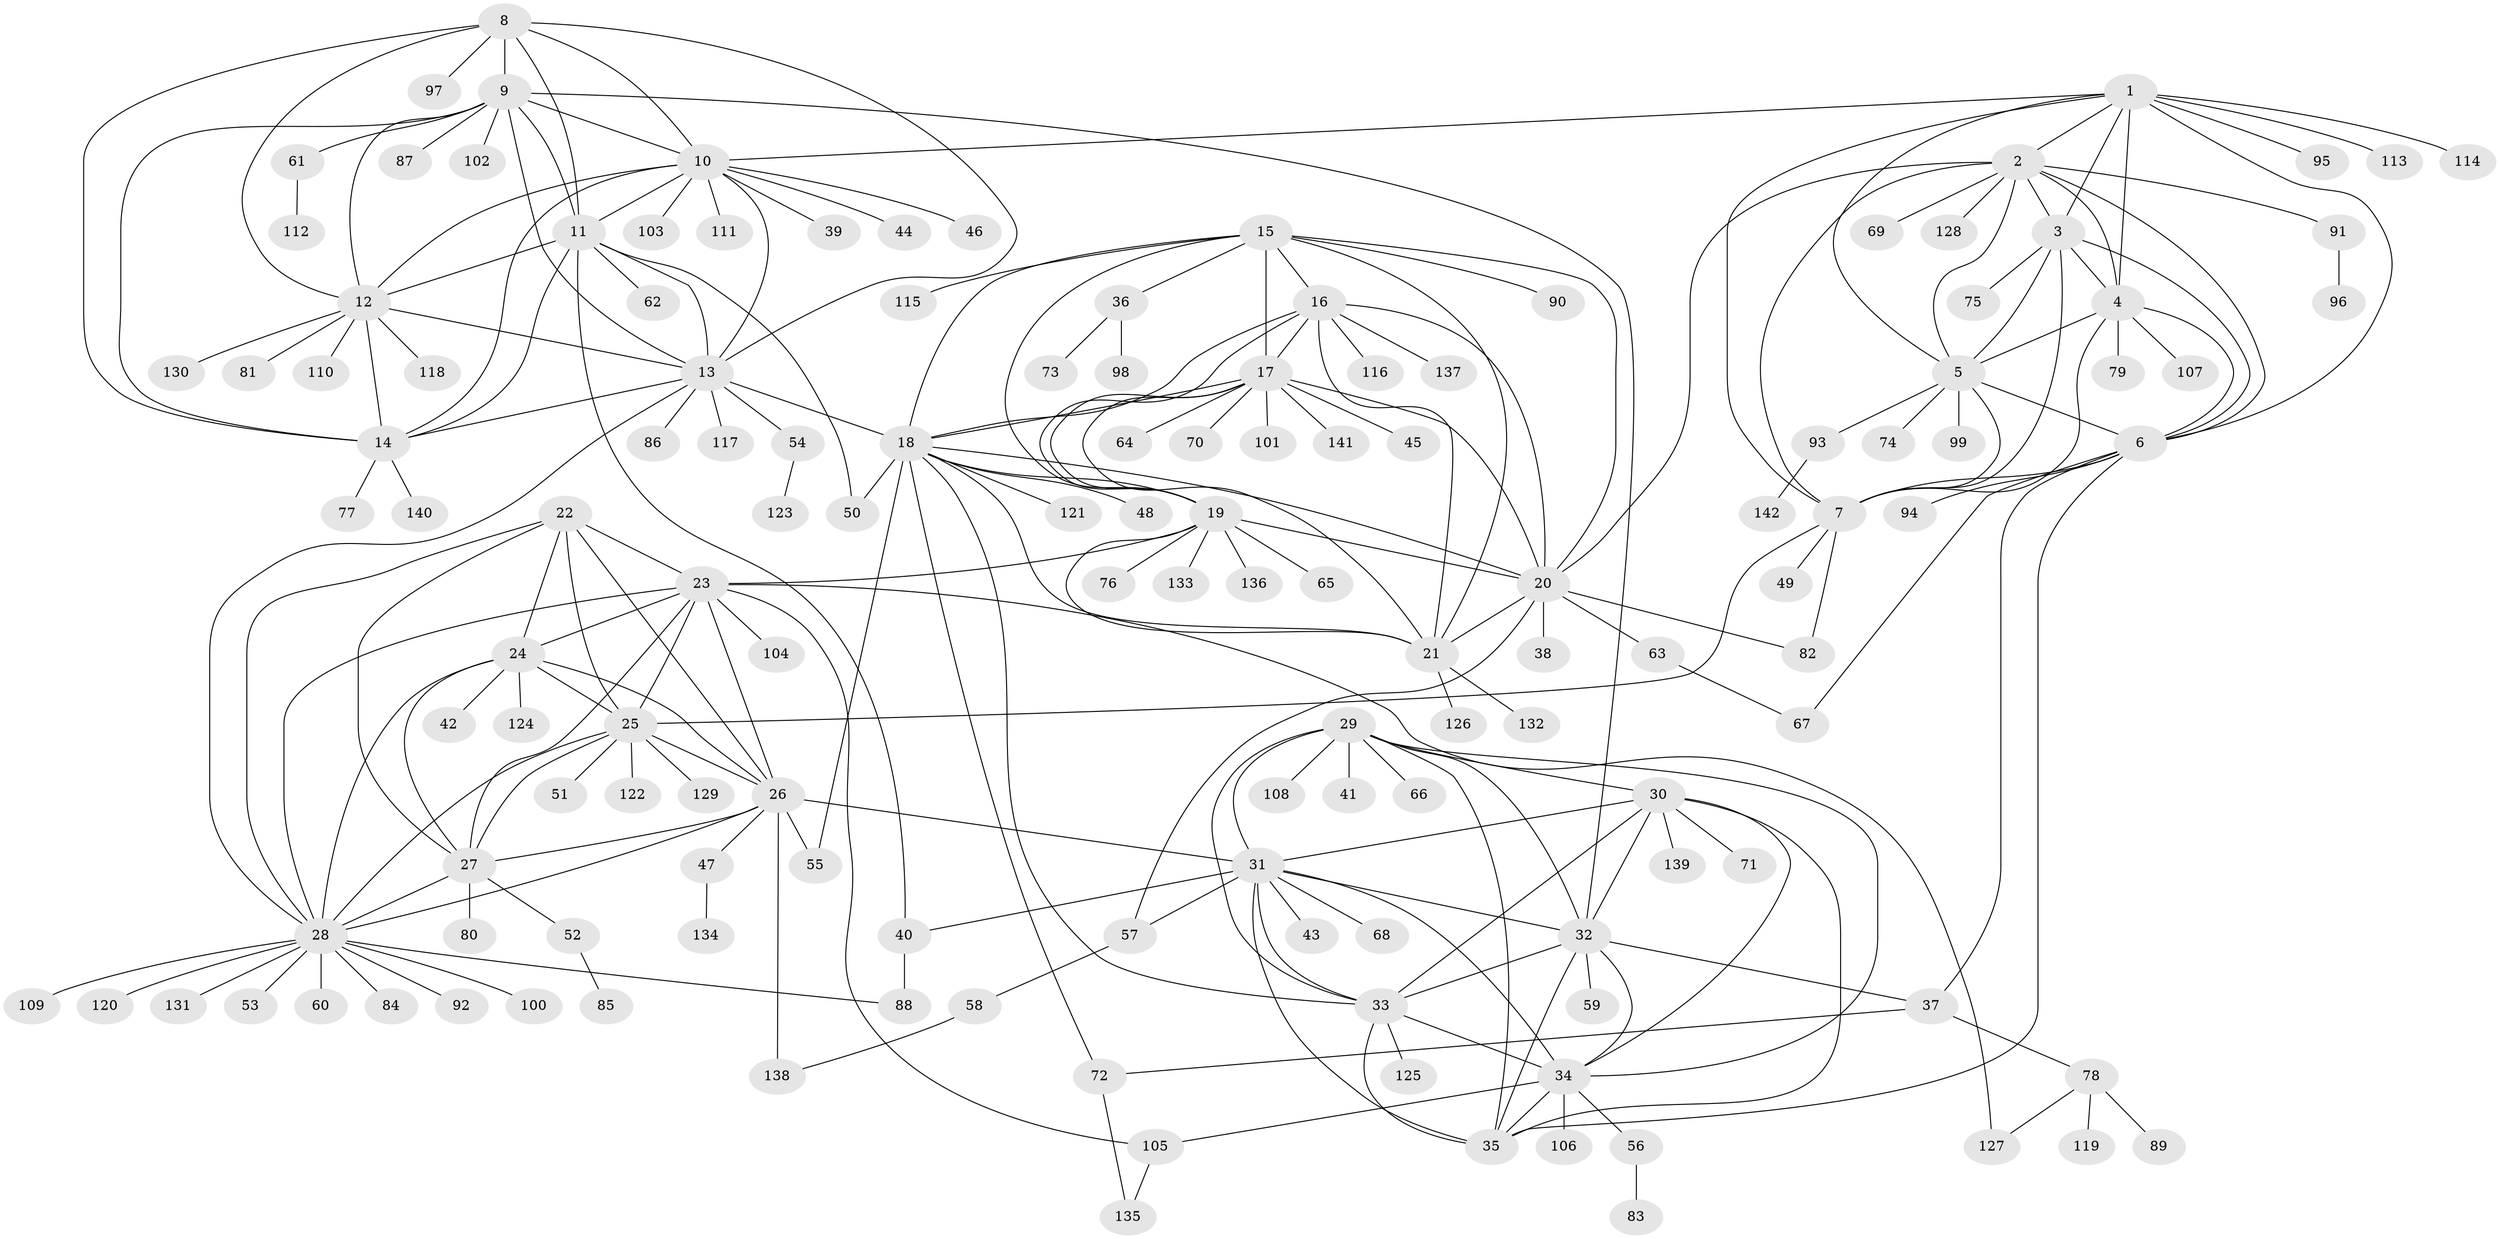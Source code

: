 // coarse degree distribution, {8: 0.07017543859649122, 9: 0.03508771929824561, 6: 0.03508771929824561, 14: 0.008771929824561403, 4: 0.008771929824561403, 10: 0.017543859649122806, 11: 0.017543859649122806, 12: 0.008771929824561403, 5: 0.017543859649122806, 16: 0.008771929824561403, 3: 0.043859649122807015, 1: 0.6228070175438597, 2: 0.10526315789473684}
// Generated by graph-tools (version 1.1) at 2025/42/03/06/25 10:42:10]
// undirected, 142 vertices, 235 edges
graph export_dot {
graph [start="1"]
  node [color=gray90,style=filled];
  1;
  2;
  3;
  4;
  5;
  6;
  7;
  8;
  9;
  10;
  11;
  12;
  13;
  14;
  15;
  16;
  17;
  18;
  19;
  20;
  21;
  22;
  23;
  24;
  25;
  26;
  27;
  28;
  29;
  30;
  31;
  32;
  33;
  34;
  35;
  36;
  37;
  38;
  39;
  40;
  41;
  42;
  43;
  44;
  45;
  46;
  47;
  48;
  49;
  50;
  51;
  52;
  53;
  54;
  55;
  56;
  57;
  58;
  59;
  60;
  61;
  62;
  63;
  64;
  65;
  66;
  67;
  68;
  69;
  70;
  71;
  72;
  73;
  74;
  75;
  76;
  77;
  78;
  79;
  80;
  81;
  82;
  83;
  84;
  85;
  86;
  87;
  88;
  89;
  90;
  91;
  92;
  93;
  94;
  95;
  96;
  97;
  98;
  99;
  100;
  101;
  102;
  103;
  104;
  105;
  106;
  107;
  108;
  109;
  110;
  111;
  112;
  113;
  114;
  115;
  116;
  117;
  118;
  119;
  120;
  121;
  122;
  123;
  124;
  125;
  126;
  127;
  128;
  129;
  130;
  131;
  132;
  133;
  134;
  135;
  136;
  137;
  138;
  139;
  140;
  141;
  142;
  1 -- 2;
  1 -- 3;
  1 -- 4;
  1 -- 5;
  1 -- 6;
  1 -- 7;
  1 -- 10;
  1 -- 95;
  1 -- 113;
  1 -- 114;
  2 -- 3;
  2 -- 4;
  2 -- 5;
  2 -- 6;
  2 -- 7;
  2 -- 20;
  2 -- 69;
  2 -- 91;
  2 -- 128;
  3 -- 4;
  3 -- 5;
  3 -- 6;
  3 -- 7;
  3 -- 75;
  4 -- 5;
  4 -- 6;
  4 -- 7;
  4 -- 79;
  4 -- 107;
  5 -- 6;
  5 -- 7;
  5 -- 74;
  5 -- 93;
  5 -- 99;
  6 -- 7;
  6 -- 35;
  6 -- 37;
  6 -- 67;
  6 -- 94;
  7 -- 25;
  7 -- 49;
  7 -- 82;
  8 -- 9;
  8 -- 10;
  8 -- 11;
  8 -- 12;
  8 -- 13;
  8 -- 14;
  8 -- 97;
  9 -- 10;
  9 -- 11;
  9 -- 12;
  9 -- 13;
  9 -- 14;
  9 -- 32;
  9 -- 61;
  9 -- 87;
  9 -- 102;
  10 -- 11;
  10 -- 12;
  10 -- 13;
  10 -- 14;
  10 -- 39;
  10 -- 44;
  10 -- 46;
  10 -- 103;
  10 -- 111;
  11 -- 12;
  11 -- 13;
  11 -- 14;
  11 -- 40;
  11 -- 50;
  11 -- 62;
  12 -- 13;
  12 -- 14;
  12 -- 81;
  12 -- 110;
  12 -- 118;
  12 -- 130;
  13 -- 14;
  13 -- 18;
  13 -- 28;
  13 -- 54;
  13 -- 86;
  13 -- 117;
  14 -- 77;
  14 -- 140;
  15 -- 16;
  15 -- 17;
  15 -- 18;
  15 -- 19;
  15 -- 20;
  15 -- 21;
  15 -- 36;
  15 -- 90;
  15 -- 115;
  16 -- 17;
  16 -- 18;
  16 -- 19;
  16 -- 20;
  16 -- 21;
  16 -- 116;
  16 -- 137;
  17 -- 18;
  17 -- 19;
  17 -- 20;
  17 -- 21;
  17 -- 45;
  17 -- 64;
  17 -- 70;
  17 -- 101;
  17 -- 141;
  18 -- 19;
  18 -- 20;
  18 -- 21;
  18 -- 33;
  18 -- 48;
  18 -- 50;
  18 -- 55;
  18 -- 72;
  18 -- 121;
  19 -- 20;
  19 -- 21;
  19 -- 23;
  19 -- 65;
  19 -- 76;
  19 -- 133;
  19 -- 136;
  20 -- 21;
  20 -- 38;
  20 -- 57;
  20 -- 63;
  20 -- 82;
  21 -- 126;
  21 -- 132;
  22 -- 23;
  22 -- 24;
  22 -- 25;
  22 -- 26;
  22 -- 27;
  22 -- 28;
  23 -- 24;
  23 -- 25;
  23 -- 26;
  23 -- 27;
  23 -- 28;
  23 -- 104;
  23 -- 105;
  23 -- 127;
  24 -- 25;
  24 -- 26;
  24 -- 27;
  24 -- 28;
  24 -- 42;
  24 -- 124;
  25 -- 26;
  25 -- 27;
  25 -- 28;
  25 -- 51;
  25 -- 122;
  25 -- 129;
  26 -- 27;
  26 -- 28;
  26 -- 31;
  26 -- 47;
  26 -- 55;
  26 -- 138;
  27 -- 28;
  27 -- 52;
  27 -- 80;
  28 -- 53;
  28 -- 60;
  28 -- 84;
  28 -- 88;
  28 -- 92;
  28 -- 100;
  28 -- 109;
  28 -- 120;
  28 -- 131;
  29 -- 30;
  29 -- 31;
  29 -- 32;
  29 -- 33;
  29 -- 34;
  29 -- 35;
  29 -- 41;
  29 -- 66;
  29 -- 108;
  30 -- 31;
  30 -- 32;
  30 -- 33;
  30 -- 34;
  30 -- 35;
  30 -- 71;
  30 -- 139;
  31 -- 32;
  31 -- 33;
  31 -- 34;
  31 -- 35;
  31 -- 40;
  31 -- 43;
  31 -- 57;
  31 -- 68;
  32 -- 33;
  32 -- 34;
  32 -- 35;
  32 -- 37;
  32 -- 59;
  33 -- 34;
  33 -- 35;
  33 -- 125;
  34 -- 35;
  34 -- 56;
  34 -- 105;
  34 -- 106;
  36 -- 73;
  36 -- 98;
  37 -- 72;
  37 -- 78;
  40 -- 88;
  47 -- 134;
  52 -- 85;
  54 -- 123;
  56 -- 83;
  57 -- 58;
  58 -- 138;
  61 -- 112;
  63 -- 67;
  72 -- 135;
  78 -- 89;
  78 -- 119;
  78 -- 127;
  91 -- 96;
  93 -- 142;
  105 -- 135;
}
